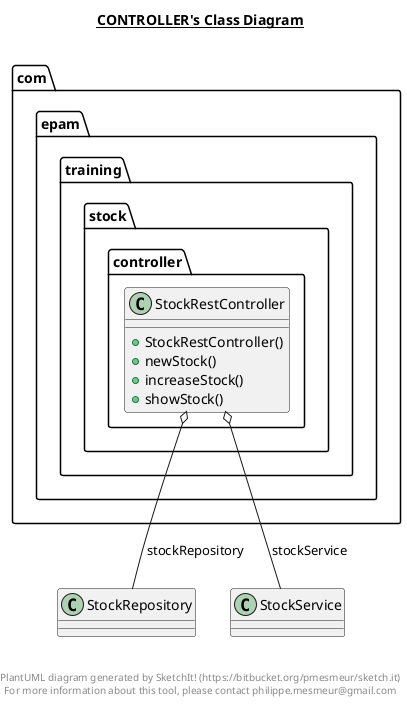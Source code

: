 @startuml

title __CONTROLLER's Class Diagram__\n

  package com.epam.training.stock {
    package com.epam.training.stock.controller {
      class StockRestController {
          + StockRestController()
          + newStock()
          + increaseStock()
          + showStock()
      }
    }
  }
  

  StockRestController o-- StockRepository : stockRepository
  StockRestController o-- StockService : stockService


right footer


PlantUML diagram generated by SketchIt! (https://bitbucket.org/pmesmeur/sketch.it)
For more information about this tool, please contact philippe.mesmeur@gmail.com
endfooter

@enduml

